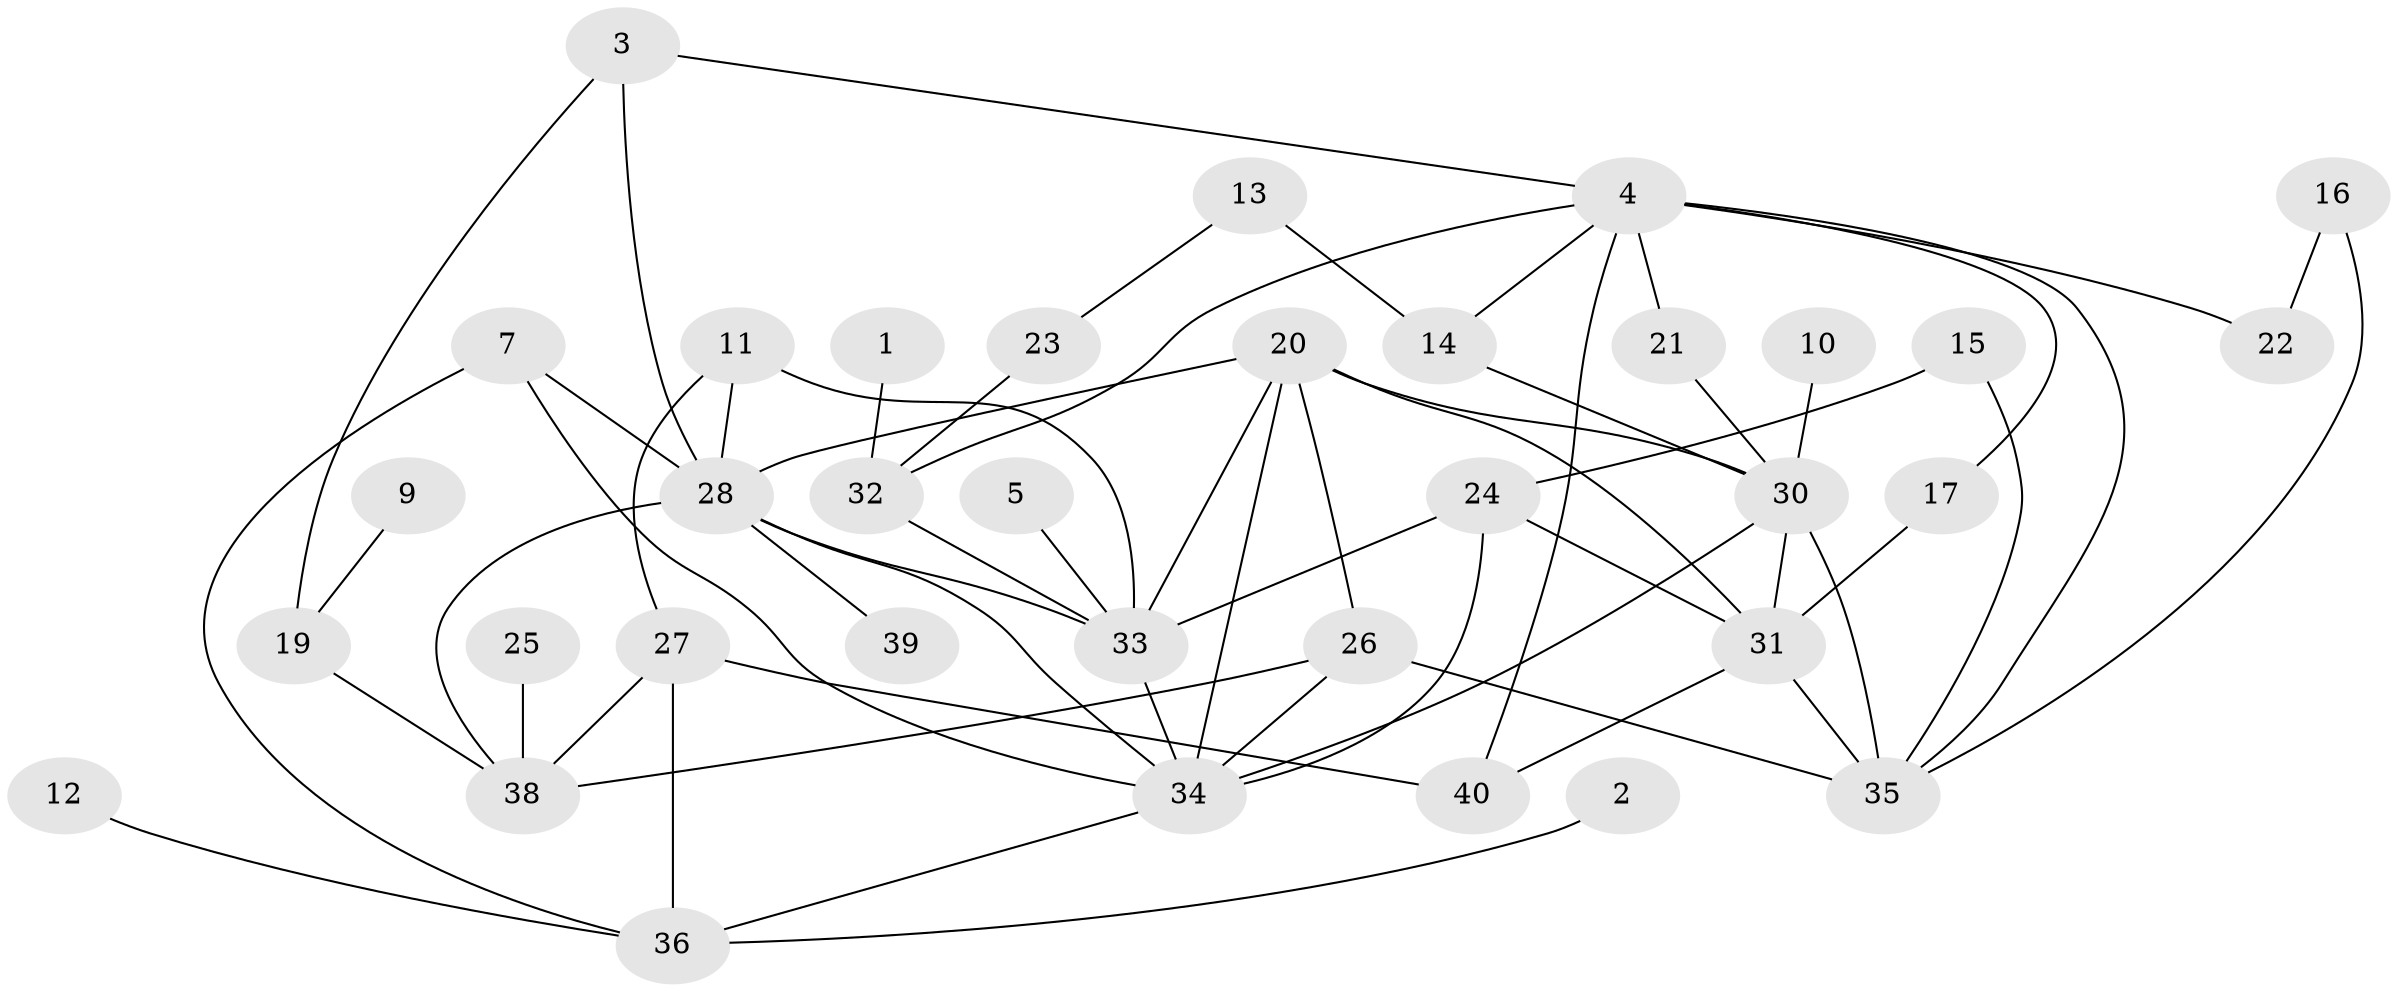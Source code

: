 // original degree distribution, {1: 0.18518518518518517, 4: 0.1111111111111111, 2: 0.20987654320987653, 3: 0.2962962962962963, 6: 0.037037037037037035, 0: 0.07407407407407407, 5: 0.08641975308641975}
// Generated by graph-tools (version 1.1) at 2025/49/03/09/25 03:49:06]
// undirected, 35 vertices, 61 edges
graph export_dot {
graph [start="1"]
  node [color=gray90,style=filled];
  1;
  2;
  3;
  4;
  5;
  7;
  9;
  10;
  11;
  12;
  13;
  14;
  15;
  16;
  17;
  19;
  20;
  21;
  22;
  23;
  24;
  25;
  26;
  27;
  28;
  30;
  31;
  32;
  33;
  34;
  35;
  36;
  38;
  39;
  40;
  1 -- 32 [weight=1.0];
  2 -- 36 [weight=1.0];
  3 -- 4 [weight=1.0];
  3 -- 19 [weight=1.0];
  3 -- 28 [weight=1.0];
  4 -- 14 [weight=1.0];
  4 -- 17 [weight=1.0];
  4 -- 21 [weight=1.0];
  4 -- 22 [weight=1.0];
  4 -- 32 [weight=1.0];
  4 -- 35 [weight=1.0];
  4 -- 40 [weight=1.0];
  5 -- 33 [weight=1.0];
  7 -- 28 [weight=1.0];
  7 -- 34 [weight=1.0];
  7 -- 36 [weight=1.0];
  9 -- 19 [weight=1.0];
  10 -- 30 [weight=1.0];
  11 -- 27 [weight=1.0];
  11 -- 28 [weight=1.0];
  11 -- 33 [weight=1.0];
  12 -- 36 [weight=1.0];
  13 -- 14 [weight=1.0];
  13 -- 23 [weight=1.0];
  14 -- 30 [weight=1.0];
  15 -- 24 [weight=1.0];
  15 -- 35 [weight=1.0];
  16 -- 22 [weight=1.0];
  16 -- 35 [weight=1.0];
  17 -- 31 [weight=1.0];
  19 -- 38 [weight=1.0];
  20 -- 26 [weight=1.0];
  20 -- 28 [weight=1.0];
  20 -- 30 [weight=1.0];
  20 -- 31 [weight=1.0];
  20 -- 33 [weight=1.0];
  20 -- 34 [weight=1.0];
  21 -- 30 [weight=1.0];
  23 -- 32 [weight=1.0];
  24 -- 31 [weight=1.0];
  24 -- 33 [weight=1.0];
  24 -- 34 [weight=1.0];
  25 -- 38 [weight=1.0];
  26 -- 34 [weight=1.0];
  26 -- 35 [weight=2.0];
  26 -- 38 [weight=1.0];
  27 -- 36 [weight=1.0];
  27 -- 38 [weight=1.0];
  27 -- 40 [weight=1.0];
  28 -- 33 [weight=2.0];
  28 -- 34 [weight=1.0];
  28 -- 38 [weight=1.0];
  28 -- 39 [weight=1.0];
  30 -- 31 [weight=2.0];
  30 -- 34 [weight=1.0];
  30 -- 35 [weight=1.0];
  31 -- 35 [weight=1.0];
  31 -- 40 [weight=1.0];
  32 -- 33 [weight=1.0];
  33 -- 34 [weight=1.0];
  34 -- 36 [weight=1.0];
}
